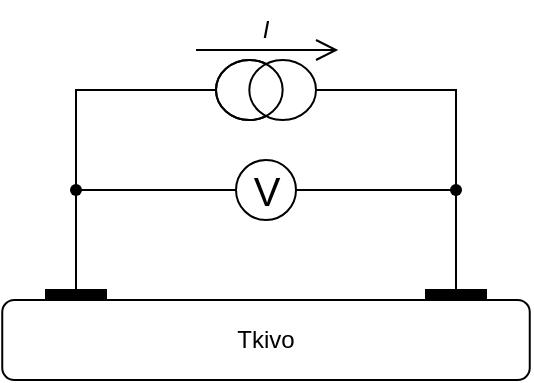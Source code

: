 <mxfile version="24.2.5" type="device">
  <diagram name="Page-1" id="snYNN-4bS_EaSePxcV-S">
    <mxGraphModel dx="398" dy="250" grid="1" gridSize="10" guides="1" tooltips="1" connect="1" arrows="1" fold="1" page="1" pageScale="1" pageWidth="827" pageHeight="1169" math="0" shadow="0">
      <root>
        <mxCell id="0" />
        <mxCell id="1" parent="0" />
        <mxCell id="RRLKJaSKJRJOY-7zZaRk-1" value="" style="rounded=1;whiteSpace=wrap;html=1;" vertex="1" parent="1">
          <mxGeometry x="258.13" y="290" width="263.75" height="40" as="geometry" />
        </mxCell>
        <mxCell id="RRLKJaSKJRJOY-7zZaRk-30" style="edgeStyle=orthogonalEdgeStyle;rounded=0;orthogonalLoop=1;jettySize=auto;html=1;exitX=1;exitY=0.5;exitDx=0;exitDy=0;endArrow=none;endFill=0;" edge="1" parent="1" source="RRLKJaSKJRJOY-7zZaRk-2" target="RRLKJaSKJRJOY-7zZaRk-28">
          <mxGeometry relative="1" as="geometry" />
        </mxCell>
        <mxCell id="RRLKJaSKJRJOY-7zZaRk-2" value="V" style="verticalLabelPosition=middle;shadow=0;dashed=0;align=center;html=1;verticalAlign=middle;strokeWidth=1;shape=ellipse;aspect=fixed;fontSize=20;" vertex="1" parent="1">
          <mxGeometry x="375" y="220" width="30" height="30" as="geometry" />
        </mxCell>
        <mxCell id="RRLKJaSKJRJOY-7zZaRk-16" style="edgeStyle=orthogonalEdgeStyle;rounded=0;orthogonalLoop=1;jettySize=auto;html=1;exitDx=0;exitDy=0;exitPerimeter=0;entryX=0.5;entryY=0;entryDx=0;entryDy=0;endArrow=none;endFill=0;" edge="1" parent="1" source="RRLKJaSKJRJOY-7zZaRk-28" target="RRLKJaSKJRJOY-7zZaRk-11">
          <mxGeometry relative="1" as="geometry">
            <Array as="points">
              <mxPoint x="485" y="185" />
            </Array>
          </mxGeometry>
        </mxCell>
        <mxCell id="RRLKJaSKJRJOY-7zZaRk-17" style="edgeStyle=orthogonalEdgeStyle;rounded=0;orthogonalLoop=1;jettySize=auto;html=1;exitDx=0;exitDy=0;exitPerimeter=0;entryX=0.5;entryY=0;entryDx=0;entryDy=0;endArrow=none;endFill=0;" edge="1" parent="1" source="RRLKJaSKJRJOY-7zZaRk-27" target="RRLKJaSKJRJOY-7zZaRk-10">
          <mxGeometry relative="1" as="geometry">
            <Array as="points" />
          </mxGeometry>
        </mxCell>
        <mxCell id="RRLKJaSKJRJOY-7zZaRk-3" value="" style="pointerEvents=1;verticalLabelPosition=bottom;shadow=0;dashed=0;align=center;html=1;verticalAlign=top;shape=mxgraph.electrical.signal_sources.current_source;direction=south;" vertex="1" parent="1">
          <mxGeometry x="365" y="170" width="50" height="30" as="geometry" />
        </mxCell>
        <mxCell id="RRLKJaSKJRJOY-7zZaRk-4" value="" style="verticalLabelPosition=top;verticalAlign=bottom;shape=mxgraph.electrical.signal_sources.current_flow;shadow=0;dashed=0;align=center;strokeWidth=1;html=1;direction=east;" vertex="1" parent="1">
          <mxGeometry x="355" y="160" width="70" height="10" as="geometry" />
        </mxCell>
        <mxCell id="RRLKJaSKJRJOY-7zZaRk-10" value="" style="rounded=0;whiteSpace=wrap;html=1;fillColor=#000000;" vertex="1" parent="1">
          <mxGeometry x="280" y="285" width="30" height="5" as="geometry" />
        </mxCell>
        <mxCell id="RRLKJaSKJRJOY-7zZaRk-11" value="" style="rounded=0;whiteSpace=wrap;html=1;fillColor=#000000;" vertex="1" parent="1">
          <mxGeometry x="470" y="285" width="30" height="5" as="geometry" />
        </mxCell>
        <mxCell id="RRLKJaSKJRJOY-7zZaRk-18" value="Tkivo" style="text;html=1;align=center;verticalAlign=middle;whiteSpace=wrap;rounded=0;" vertex="1" parent="1">
          <mxGeometry x="360" y="295" width="60" height="30" as="geometry" />
        </mxCell>
        <mxCell id="RRLKJaSKJRJOY-7zZaRk-19" value="I" style="text;html=1;align=center;verticalAlign=middle;whiteSpace=wrap;rounded=0;fontStyle=2" vertex="1" parent="1">
          <mxGeometry x="360" y="140" width="60" height="30" as="geometry" />
        </mxCell>
        <mxCell id="RRLKJaSKJRJOY-7zZaRk-26" value="" style="edgeStyle=orthogonalEdgeStyle;rounded=0;orthogonalLoop=1;jettySize=auto;html=1;exitX=0.5;exitY=1;exitDx=0;exitDy=0;exitPerimeter=0;entryDx=0;entryDy=0;endArrow=none;endFill=0;" edge="1" parent="1" source="RRLKJaSKJRJOY-7zZaRk-3" target="RRLKJaSKJRJOY-7zZaRk-27">
          <mxGeometry relative="1" as="geometry">
            <mxPoint x="365" y="185" as="sourcePoint" />
            <mxPoint x="295" y="285" as="targetPoint" />
            <Array as="points">
              <mxPoint x="295" y="185" />
            </Array>
          </mxGeometry>
        </mxCell>
        <mxCell id="RRLKJaSKJRJOY-7zZaRk-27" value="" style="shape=waypoint;sketch=0;fillStyle=solid;size=6;pointerEvents=1;points=[];fillColor=none;resizable=0;rotatable=0;perimeter=centerPerimeter;snapToPoint=1;" vertex="1" parent="1">
          <mxGeometry x="285" y="225" width="20" height="20" as="geometry" />
        </mxCell>
        <mxCell id="RRLKJaSKJRJOY-7zZaRk-29" value="" style="edgeStyle=orthogonalEdgeStyle;rounded=0;orthogonalLoop=1;jettySize=auto;html=1;exitX=0.5;exitY=0;exitDx=0;exitDy=0;exitPerimeter=0;entryDx=0;entryDy=0;endArrow=none;endFill=0;" edge="1" parent="1" source="RRLKJaSKJRJOY-7zZaRk-3" target="RRLKJaSKJRJOY-7zZaRk-28">
          <mxGeometry relative="1" as="geometry">
            <mxPoint x="415" y="185" as="sourcePoint" />
            <mxPoint x="485" y="285" as="targetPoint" />
            <Array as="points" />
          </mxGeometry>
        </mxCell>
        <mxCell id="RRLKJaSKJRJOY-7zZaRk-28" value="" style="shape=waypoint;sketch=0;fillStyle=solid;size=6;pointerEvents=1;points=[];fillColor=none;resizable=0;rotatable=0;perimeter=centerPerimeter;snapToPoint=1;" vertex="1" parent="1">
          <mxGeometry x="475" y="225" width="20" height="20" as="geometry" />
        </mxCell>
        <mxCell id="RRLKJaSKJRJOY-7zZaRk-31" style="edgeStyle=orthogonalEdgeStyle;rounded=0;orthogonalLoop=1;jettySize=auto;html=1;exitX=0;exitY=0.5;exitDx=0;exitDy=0;entryX=0.133;entryY=0.517;entryDx=0;entryDy=0;entryPerimeter=0;endArrow=none;endFill=0;" edge="1" parent="1" source="RRLKJaSKJRJOY-7zZaRk-2" target="RRLKJaSKJRJOY-7zZaRk-27">
          <mxGeometry relative="1" as="geometry" />
        </mxCell>
      </root>
    </mxGraphModel>
  </diagram>
</mxfile>
